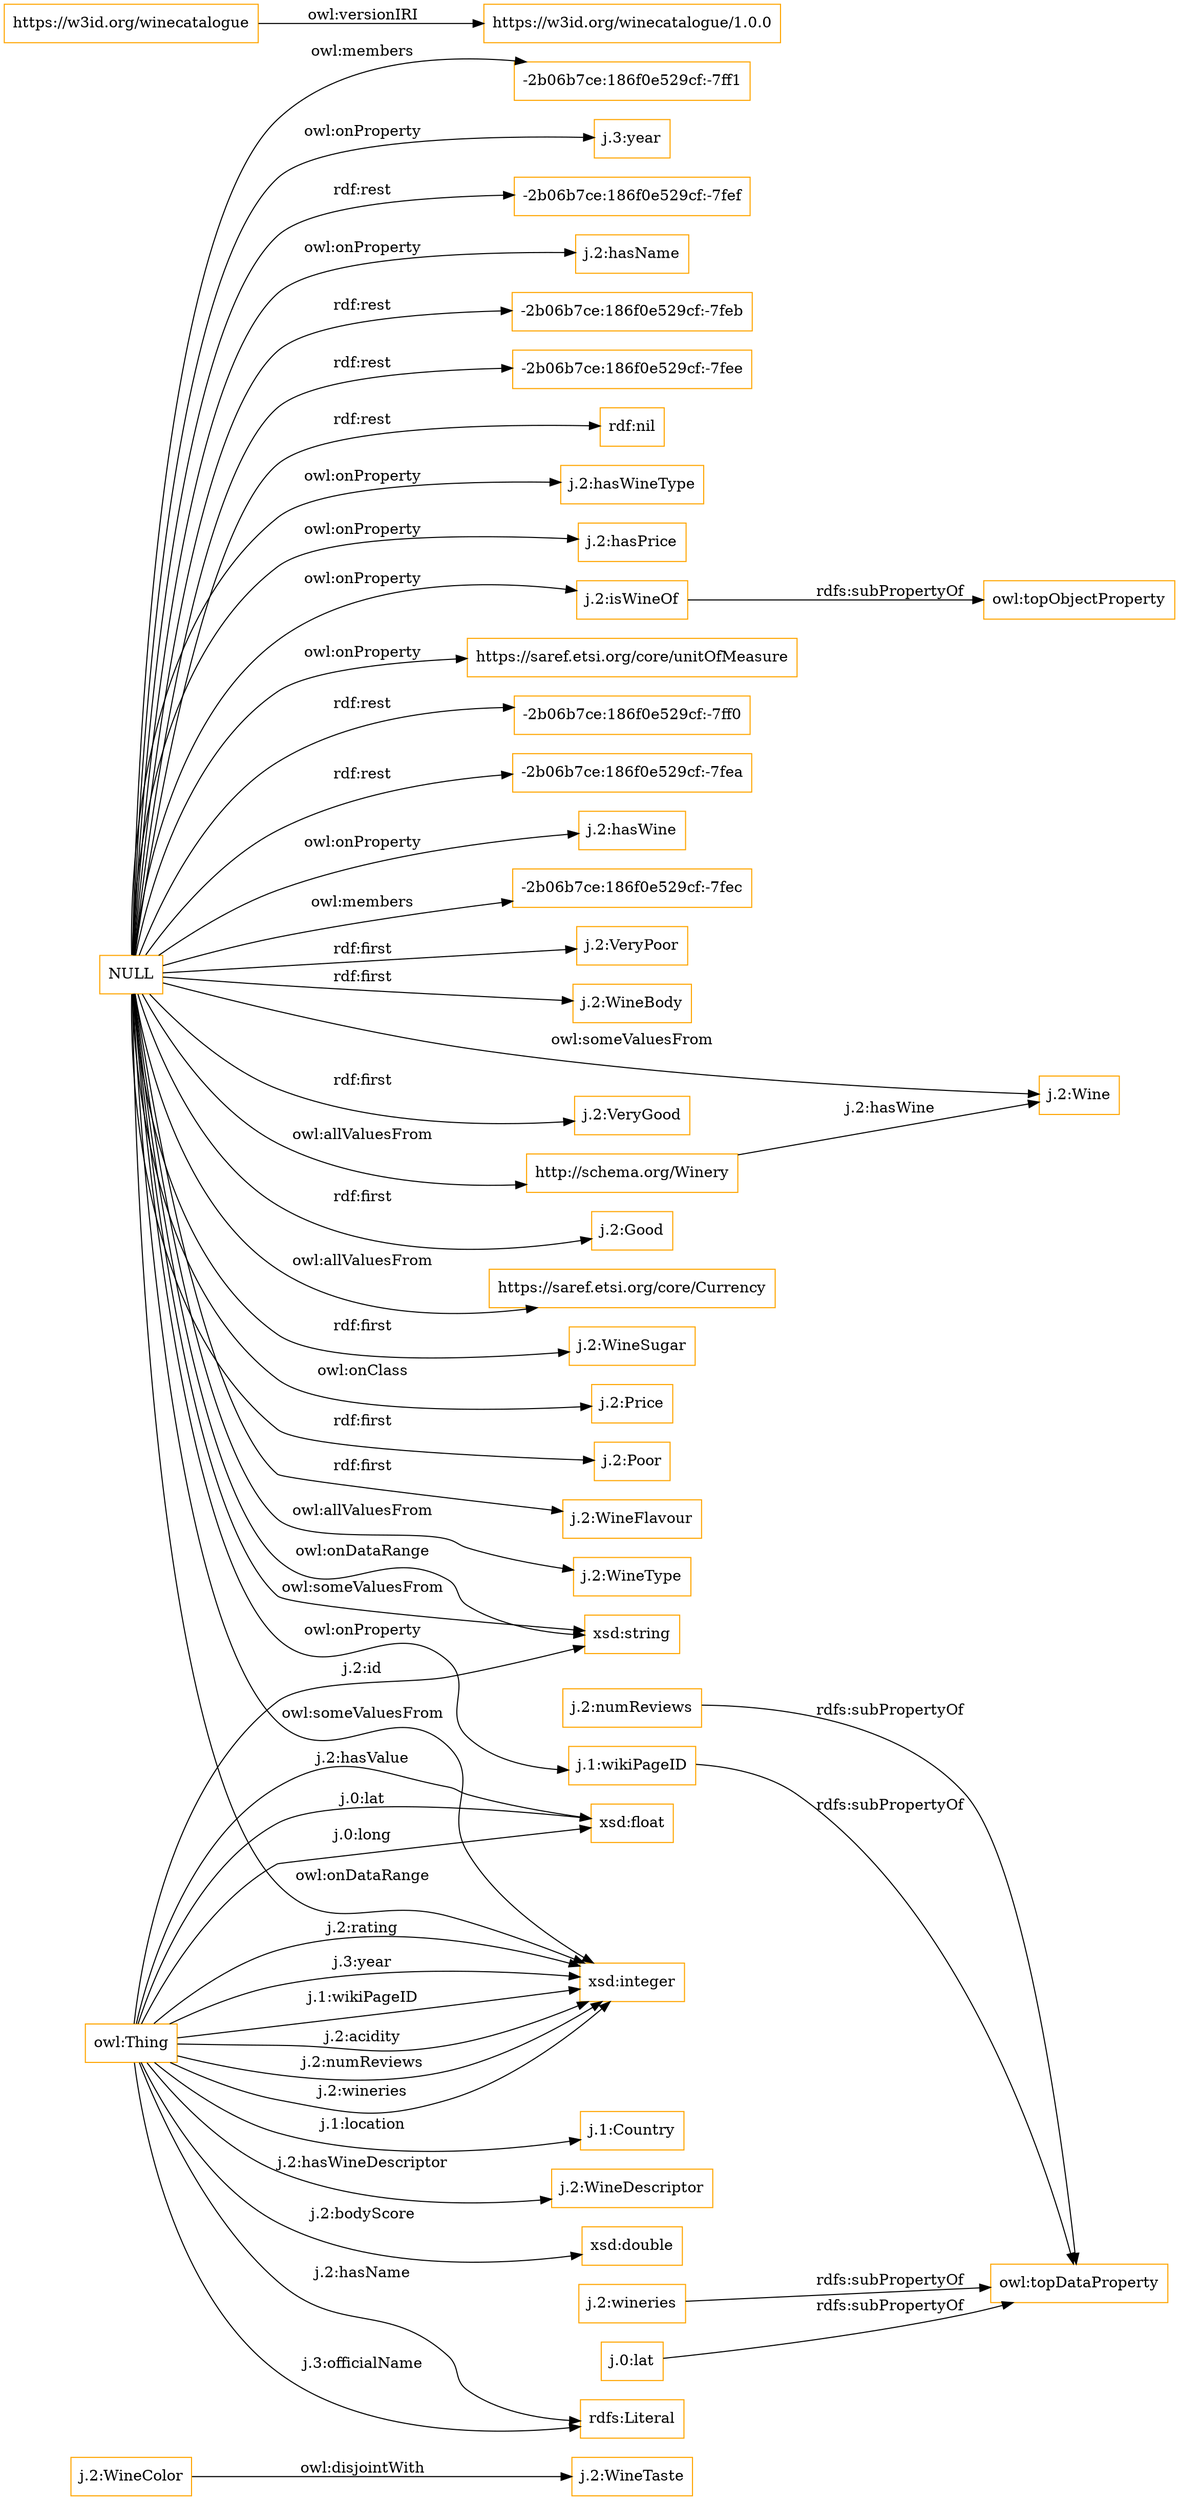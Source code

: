 digraph ar2dtool_diagram { 
rankdir=LR;
size="1501"
node [shape = rectangle, color="orange"]; "j.2:WineColor" "j.2:VeryPoor" "j.2:WineBody" "http://schema.org/Winery" "j.2:VeryGood" "j.2:Wine" "j.1:Country" "j.2:WineTaste" "j.2:Good" "https://saref.etsi.org/core/Currency" "j.2:WineSugar" "j.2:Price" "j.2:Poor" "j.2:WineDescriptor" "j.2:WineFlavour" "j.2:WineType" ; /*classes style*/
	"NULL" -> "xsd:integer" [ label = "owl:someValuesFrom" ];
	"NULL" -> "http://schema.org/Winery" [ label = "owl:allValuesFrom" ];
	"NULL" -> "j.2:Price" [ label = "owl:onClass" ];
	"NULL" -> "j.2:VeryGood" [ label = "rdf:first" ];
	"NULL" -> "https://saref.etsi.org/core/Currency" [ label = "owl:allValuesFrom" ];
	"NULL" -> "xsd:string" [ label = "owl:someValuesFrom" ];
	"NULL" -> "j.1:wikiPageID" [ label = "owl:onProperty" ];
	"NULL" -> "-2b06b7ce:186f0e529cf:-7ff1" [ label = "owl:members" ];
	"NULL" -> "j.3:year" [ label = "owl:onProperty" ];
	"NULL" -> "xsd:integer" [ label = "owl:onDataRange" ];
	"NULL" -> "-2b06b7ce:186f0e529cf:-7fef" [ label = "rdf:rest" ];
	"NULL" -> "j.2:hasName" [ label = "owl:onProperty" ];
	"NULL" -> "j.2:WineBody" [ label = "rdf:first" ];
	"NULL" -> "j.2:WineSugar" [ label = "rdf:first" ];
	"NULL" -> "j.2:Wine" [ label = "owl:someValuesFrom" ];
	"NULL" -> "-2b06b7ce:186f0e529cf:-7feb" [ label = "rdf:rest" ];
	"NULL" -> "-2b06b7ce:186f0e529cf:-7fee" [ label = "rdf:rest" ];
	"NULL" -> "rdf:nil" [ label = "rdf:rest" ];
	"NULL" -> "j.2:VeryPoor" [ label = "rdf:first" ];
	"NULL" -> "j.2:hasWineType" [ label = "owl:onProperty" ];
	"NULL" -> "xsd:string" [ label = "owl:onDataRange" ];
	"NULL" -> "j.2:WineFlavour" [ label = "rdf:first" ];
	"NULL" -> "j.2:hasPrice" [ label = "owl:onProperty" ];
	"NULL" -> "j.2:Good" [ label = "rdf:first" ];
	"NULL" -> "j.2:isWineOf" [ label = "owl:onProperty" ];
	"NULL" -> "https://saref.etsi.org/core/unitOfMeasure" [ label = "owl:onProperty" ];
	"NULL" -> "-2b06b7ce:186f0e529cf:-7ff0" [ label = "rdf:rest" ];
	"NULL" -> "j.2:Poor" [ label = "rdf:first" ];
	"NULL" -> "-2b06b7ce:186f0e529cf:-7fea" [ label = "rdf:rest" ];
	"NULL" -> "j.2:hasWine" [ label = "owl:onProperty" ];
	"NULL" -> "j.2:WineType" [ label = "owl:allValuesFrom" ];
	"NULL" -> "-2b06b7ce:186f0e529cf:-7fec" [ label = "owl:members" ];
	"https://w3id.org/winecatalogue" -> "https://w3id.org/winecatalogue/1.0.0" [ label = "owl:versionIRI" ];
	"j.2:isWineOf" -> "owl:topObjectProperty" [ label = "rdfs:subPropertyOf" ];
	"j.2:numReviews" -> "owl:topDataProperty" [ label = "rdfs:subPropertyOf" ];
	"j.1:wikiPageID" -> "owl:topDataProperty" [ label = "rdfs:subPropertyOf" ];
	"j.2:WineColor" -> "j.2:WineTaste" [ label = "owl:disjointWith" ];
	"j.2:wineries" -> "owl:topDataProperty" [ label = "rdfs:subPropertyOf" ];
	"j.0:lat" -> "owl:topDataProperty" [ label = "rdfs:subPropertyOf" ];
	"owl:Thing" -> "xsd:integer" [ label = "j.3:year" ];
	"owl:Thing" -> "xsd:double" [ label = "j.2:bodyScore" ];
	"owl:Thing" -> "rdfs:Literal" [ label = "j.3:officialName" ];
	"owl:Thing" -> "xsd:float" [ label = "j.0:lat" ];
	"owl:Thing" -> "xsd:integer" [ label = "j.1:wikiPageID" ];
	"owl:Thing" -> "j.1:Country" [ label = "j.1:location" ];
	"owl:Thing" -> "xsd:integer" [ label = "j.2:acidity" ];
	"owl:Thing" -> "xsd:float" [ label = "j.0:long" ];
	"owl:Thing" -> "j.2:WineDescriptor" [ label = "j.2:hasWineDescriptor" ];
	"owl:Thing" -> "xsd:integer" [ label = "j.2:numReviews" ];
	"owl:Thing" -> "xsd:string" [ label = "j.2:id" ];
	"owl:Thing" -> "xsd:integer" [ label = "j.2:wineries" ];
	"owl:Thing" -> "xsd:float" [ label = "j.2:hasValue" ];
	"http://schema.org/Winery" -> "j.2:Wine" [ label = "j.2:hasWine" ];
	"owl:Thing" -> "rdfs:Literal" [ label = "j.2:hasName" ];
	"owl:Thing" -> "xsd:integer" [ label = "j.2:rating" ];

}
